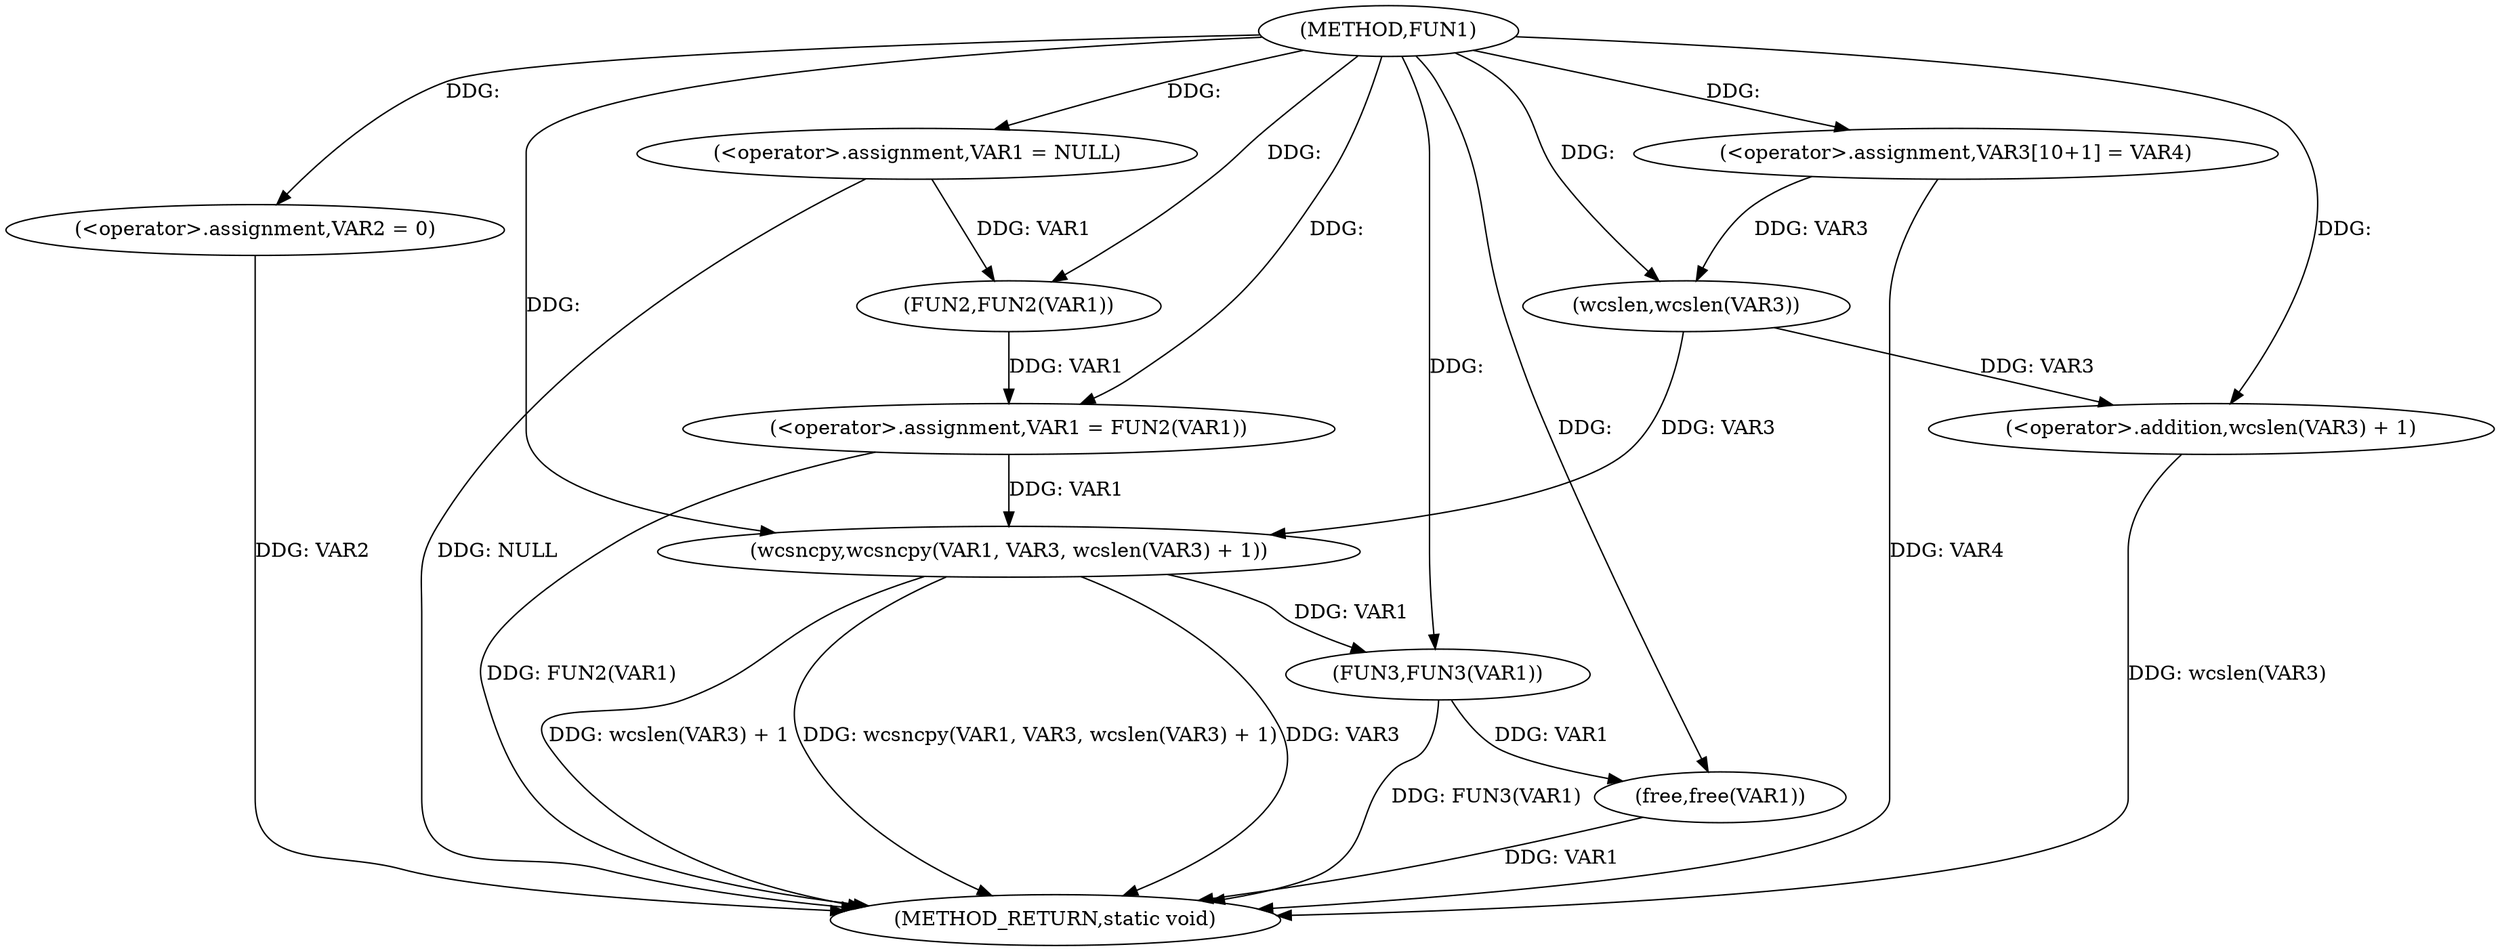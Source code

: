 digraph FUN1 {  
"1000100" [label = "(METHOD,FUN1)" ]
"1000129" [label = "(METHOD_RETURN,static void)" ]
"1000103" [label = "(<operator>.assignment,VAR1 = NULL)" ]
"1000106" [label = "(<operator>.assignment,VAR2 = 0)" ]
"1000109" [label = "(<operator>.assignment,VAR1 = FUN2(VAR1))" ]
"1000111" [label = "(FUN2,FUN2(VAR1))" ]
"1000115" [label = "(<operator>.assignment,VAR3[10+1] = VAR4)" ]
"1000118" [label = "(wcsncpy,wcsncpy(VAR1, VAR3, wcslen(VAR3) + 1))" ]
"1000121" [label = "(<operator>.addition,wcslen(VAR3) + 1)" ]
"1000122" [label = "(wcslen,wcslen(VAR3))" ]
"1000125" [label = "(FUN3,FUN3(VAR1))" ]
"1000127" [label = "(free,free(VAR1))" ]
  "1000115" -> "1000129"  [ label = "DDG: VAR4"] 
  "1000125" -> "1000129"  [ label = "DDG: FUN3(VAR1)"] 
  "1000106" -> "1000129"  [ label = "DDG: VAR2"] 
  "1000103" -> "1000129"  [ label = "DDG: NULL"] 
  "1000118" -> "1000129"  [ label = "DDG: wcsncpy(VAR1, VAR3, wcslen(VAR3) + 1)"] 
  "1000118" -> "1000129"  [ label = "DDG: VAR3"] 
  "1000121" -> "1000129"  [ label = "DDG: wcslen(VAR3)"] 
  "1000127" -> "1000129"  [ label = "DDG: VAR1"] 
  "1000109" -> "1000129"  [ label = "DDG: FUN2(VAR1)"] 
  "1000118" -> "1000129"  [ label = "DDG: wcslen(VAR3) + 1"] 
  "1000100" -> "1000103"  [ label = "DDG: "] 
  "1000100" -> "1000106"  [ label = "DDG: "] 
  "1000111" -> "1000109"  [ label = "DDG: VAR1"] 
  "1000100" -> "1000109"  [ label = "DDG: "] 
  "1000103" -> "1000111"  [ label = "DDG: VAR1"] 
  "1000100" -> "1000111"  [ label = "DDG: "] 
  "1000100" -> "1000115"  [ label = "DDG: "] 
  "1000109" -> "1000118"  [ label = "DDG: VAR1"] 
  "1000100" -> "1000118"  [ label = "DDG: "] 
  "1000122" -> "1000118"  [ label = "DDG: VAR3"] 
  "1000122" -> "1000121"  [ label = "DDG: VAR3"] 
  "1000115" -> "1000122"  [ label = "DDG: VAR3"] 
  "1000100" -> "1000122"  [ label = "DDG: "] 
  "1000100" -> "1000121"  [ label = "DDG: "] 
  "1000118" -> "1000125"  [ label = "DDG: VAR1"] 
  "1000100" -> "1000125"  [ label = "DDG: "] 
  "1000125" -> "1000127"  [ label = "DDG: VAR1"] 
  "1000100" -> "1000127"  [ label = "DDG: "] 
}
